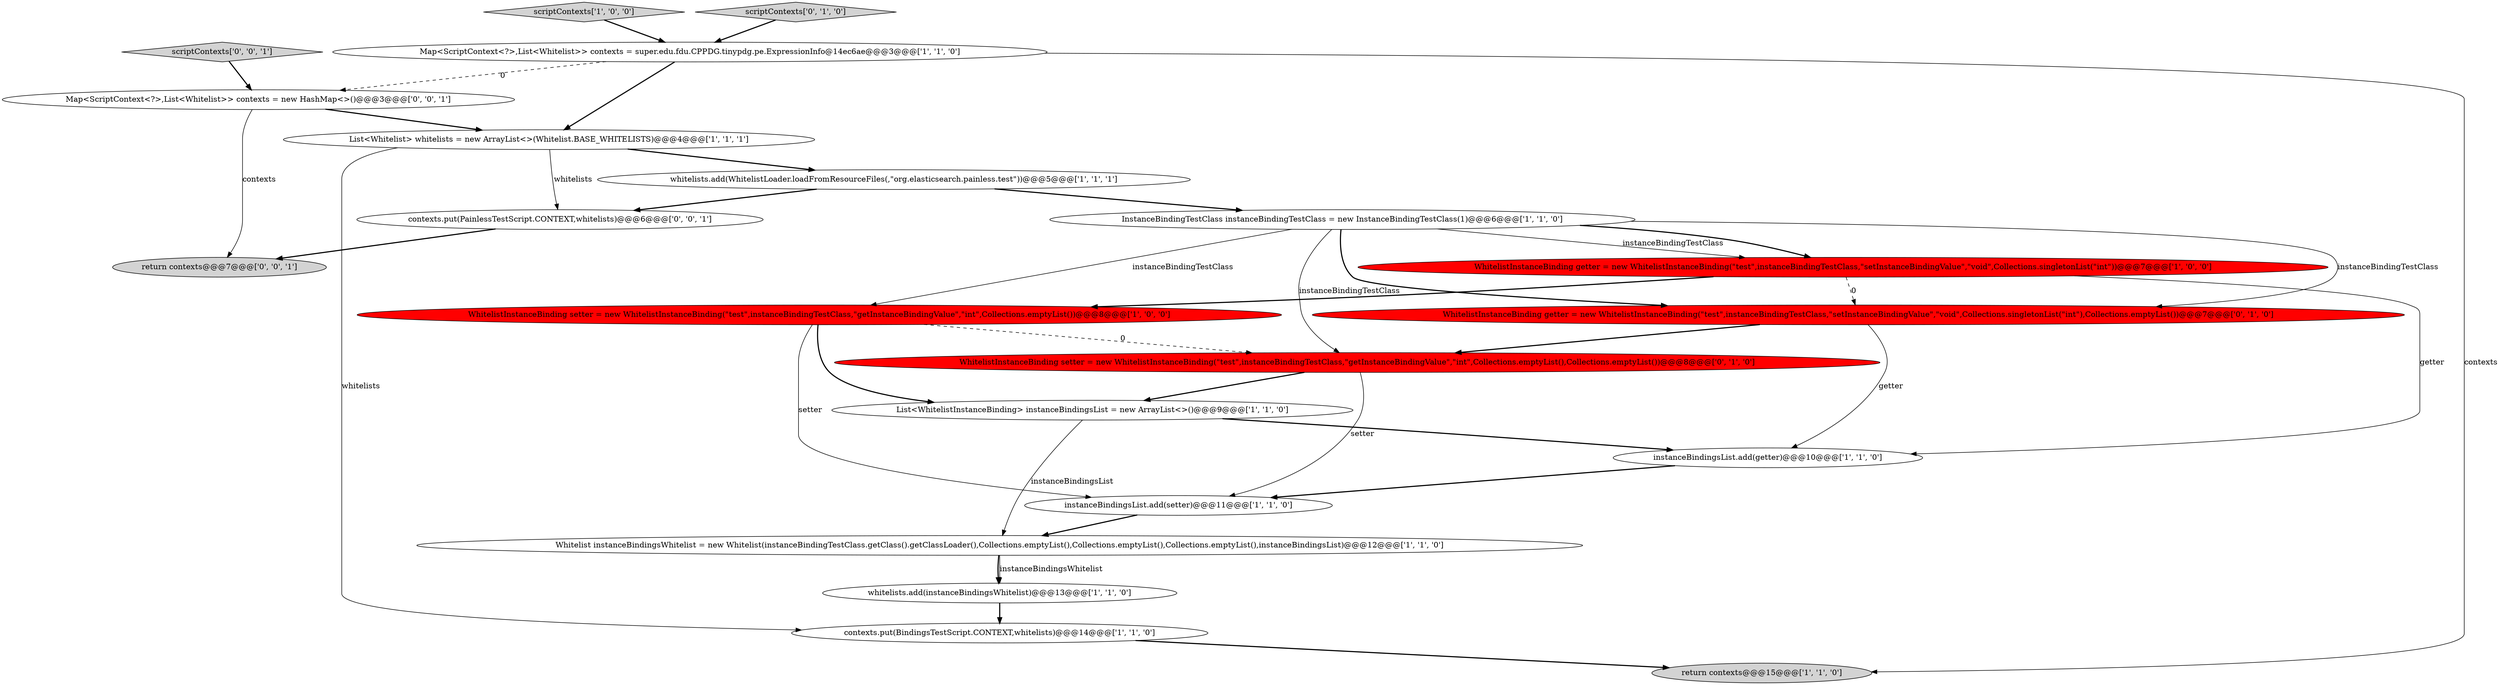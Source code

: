 digraph {
6 [style = filled, label = "WhitelistInstanceBinding setter = new WhitelistInstanceBinding(\"test\",instanceBindingTestClass,\"getInstanceBindingValue\",\"int\",Collections.emptyList())@@@8@@@['1', '0', '0']", fillcolor = red, shape = ellipse image = "AAA1AAABBB1BBB"];
7 [style = filled, label = "whitelists.add(instanceBindingsWhitelist)@@@13@@@['1', '1', '0']", fillcolor = white, shape = ellipse image = "AAA0AAABBB1BBB"];
0 [style = filled, label = "scriptContexts['1', '0', '0']", fillcolor = lightgray, shape = diamond image = "AAA0AAABBB1BBB"];
4 [style = filled, label = "contexts.put(BindingsTestScript.CONTEXT,whitelists)@@@14@@@['1', '1', '0']", fillcolor = white, shape = ellipse image = "AAA0AAABBB1BBB"];
8 [style = filled, label = "List<Whitelist> whitelists = new ArrayList<>(Whitelist.BASE_WHITELISTS)@@@4@@@['1', '1', '1']", fillcolor = white, shape = ellipse image = "AAA0AAABBB1BBB"];
19 [style = filled, label = "return contexts@@@7@@@['0', '0', '1']", fillcolor = lightgray, shape = ellipse image = "AAA0AAABBB3BBB"];
3 [style = filled, label = "return contexts@@@15@@@['1', '1', '0']", fillcolor = lightgray, shape = ellipse image = "AAA0AAABBB1BBB"];
1 [style = filled, label = "instanceBindingsList.add(getter)@@@10@@@['1', '1', '0']", fillcolor = white, shape = ellipse image = "AAA0AAABBB1BBB"];
13 [style = filled, label = "List<WhitelistInstanceBinding> instanceBindingsList = new ArrayList<>()@@@9@@@['1', '1', '0']", fillcolor = white, shape = ellipse image = "AAA0AAABBB1BBB"];
20 [style = filled, label = "contexts.put(PainlessTestScript.CONTEXT,whitelists)@@@6@@@['0', '0', '1']", fillcolor = white, shape = ellipse image = "AAA0AAABBB3BBB"];
18 [style = filled, label = "scriptContexts['0', '0', '1']", fillcolor = lightgray, shape = diamond image = "AAA0AAABBB3BBB"];
16 [style = filled, label = "WhitelistInstanceBinding getter = new WhitelistInstanceBinding(\"test\",instanceBindingTestClass,\"setInstanceBindingValue\",\"void\",Collections.singletonList(\"int\"),Collections.emptyList())@@@7@@@['0', '1', '0']", fillcolor = red, shape = ellipse image = "AAA1AAABBB2BBB"];
2 [style = filled, label = "WhitelistInstanceBinding getter = new WhitelistInstanceBinding(\"test\",instanceBindingTestClass,\"setInstanceBindingValue\",\"void\",Collections.singletonList(\"int\"))@@@7@@@['1', '0', '0']", fillcolor = red, shape = ellipse image = "AAA1AAABBB1BBB"];
11 [style = filled, label = "instanceBindingsList.add(setter)@@@11@@@['1', '1', '0']", fillcolor = white, shape = ellipse image = "AAA0AAABBB1BBB"];
17 [style = filled, label = "Map<ScriptContext<?>,List<Whitelist>> contexts = new HashMap<>()@@@3@@@['0', '0', '1']", fillcolor = white, shape = ellipse image = "AAA0AAABBB3BBB"];
14 [style = filled, label = "scriptContexts['0', '1', '0']", fillcolor = lightgray, shape = diamond image = "AAA0AAABBB2BBB"];
10 [style = filled, label = "InstanceBindingTestClass instanceBindingTestClass = new InstanceBindingTestClass(1)@@@6@@@['1', '1', '0']", fillcolor = white, shape = ellipse image = "AAA0AAABBB1BBB"];
9 [style = filled, label = "Whitelist instanceBindingsWhitelist = new Whitelist(instanceBindingTestClass.getClass().getClassLoader(),Collections.emptyList(),Collections.emptyList(),Collections.emptyList(),instanceBindingsList)@@@12@@@['1', '1', '0']", fillcolor = white, shape = ellipse image = "AAA0AAABBB1BBB"];
12 [style = filled, label = "Map<ScriptContext<?>,List<Whitelist>> contexts = super.edu.fdu.CPPDG.tinypdg.pe.ExpressionInfo@14ec6ae@@@3@@@['1', '1', '0']", fillcolor = white, shape = ellipse image = "AAA0AAABBB1BBB"];
5 [style = filled, label = "whitelists.add(WhitelistLoader.loadFromResourceFiles(,\"org.elasticsearch.painless.test\"))@@@5@@@['1', '1', '1']", fillcolor = white, shape = ellipse image = "AAA0AAABBB1BBB"];
15 [style = filled, label = "WhitelistInstanceBinding setter = new WhitelistInstanceBinding(\"test\",instanceBindingTestClass,\"getInstanceBindingValue\",\"int\",Collections.emptyList(),Collections.emptyList())@@@8@@@['0', '1', '0']", fillcolor = red, shape = ellipse image = "AAA1AAABBB2BBB"];
15->11 [style = solid, label="setter"];
17->8 [style = bold, label=""];
5->10 [style = bold, label=""];
4->3 [style = bold, label=""];
16->15 [style = bold, label=""];
15->13 [style = bold, label=""];
10->15 [style = solid, label="instanceBindingTestClass"];
5->20 [style = bold, label=""];
8->20 [style = solid, label="whitelists"];
16->1 [style = solid, label="getter"];
2->6 [style = bold, label=""];
6->11 [style = solid, label="setter"];
0->12 [style = bold, label=""];
10->6 [style = solid, label="instanceBindingTestClass"];
18->17 [style = bold, label=""];
12->17 [style = dashed, label="0"];
10->16 [style = solid, label="instanceBindingTestClass"];
7->4 [style = bold, label=""];
17->19 [style = solid, label="contexts"];
12->3 [style = solid, label="contexts"];
9->7 [style = bold, label=""];
11->9 [style = bold, label=""];
10->2 [style = solid, label="instanceBindingTestClass"];
13->1 [style = bold, label=""];
8->4 [style = solid, label="whitelists"];
1->11 [style = bold, label=""];
13->9 [style = solid, label="instanceBindingsList"];
8->5 [style = bold, label=""];
10->16 [style = bold, label=""];
2->1 [style = solid, label="getter"];
6->15 [style = dashed, label="0"];
12->8 [style = bold, label=""];
2->16 [style = dashed, label="0"];
6->13 [style = bold, label=""];
14->12 [style = bold, label=""];
10->2 [style = bold, label=""];
20->19 [style = bold, label=""];
9->7 [style = solid, label="instanceBindingsWhitelist"];
}

